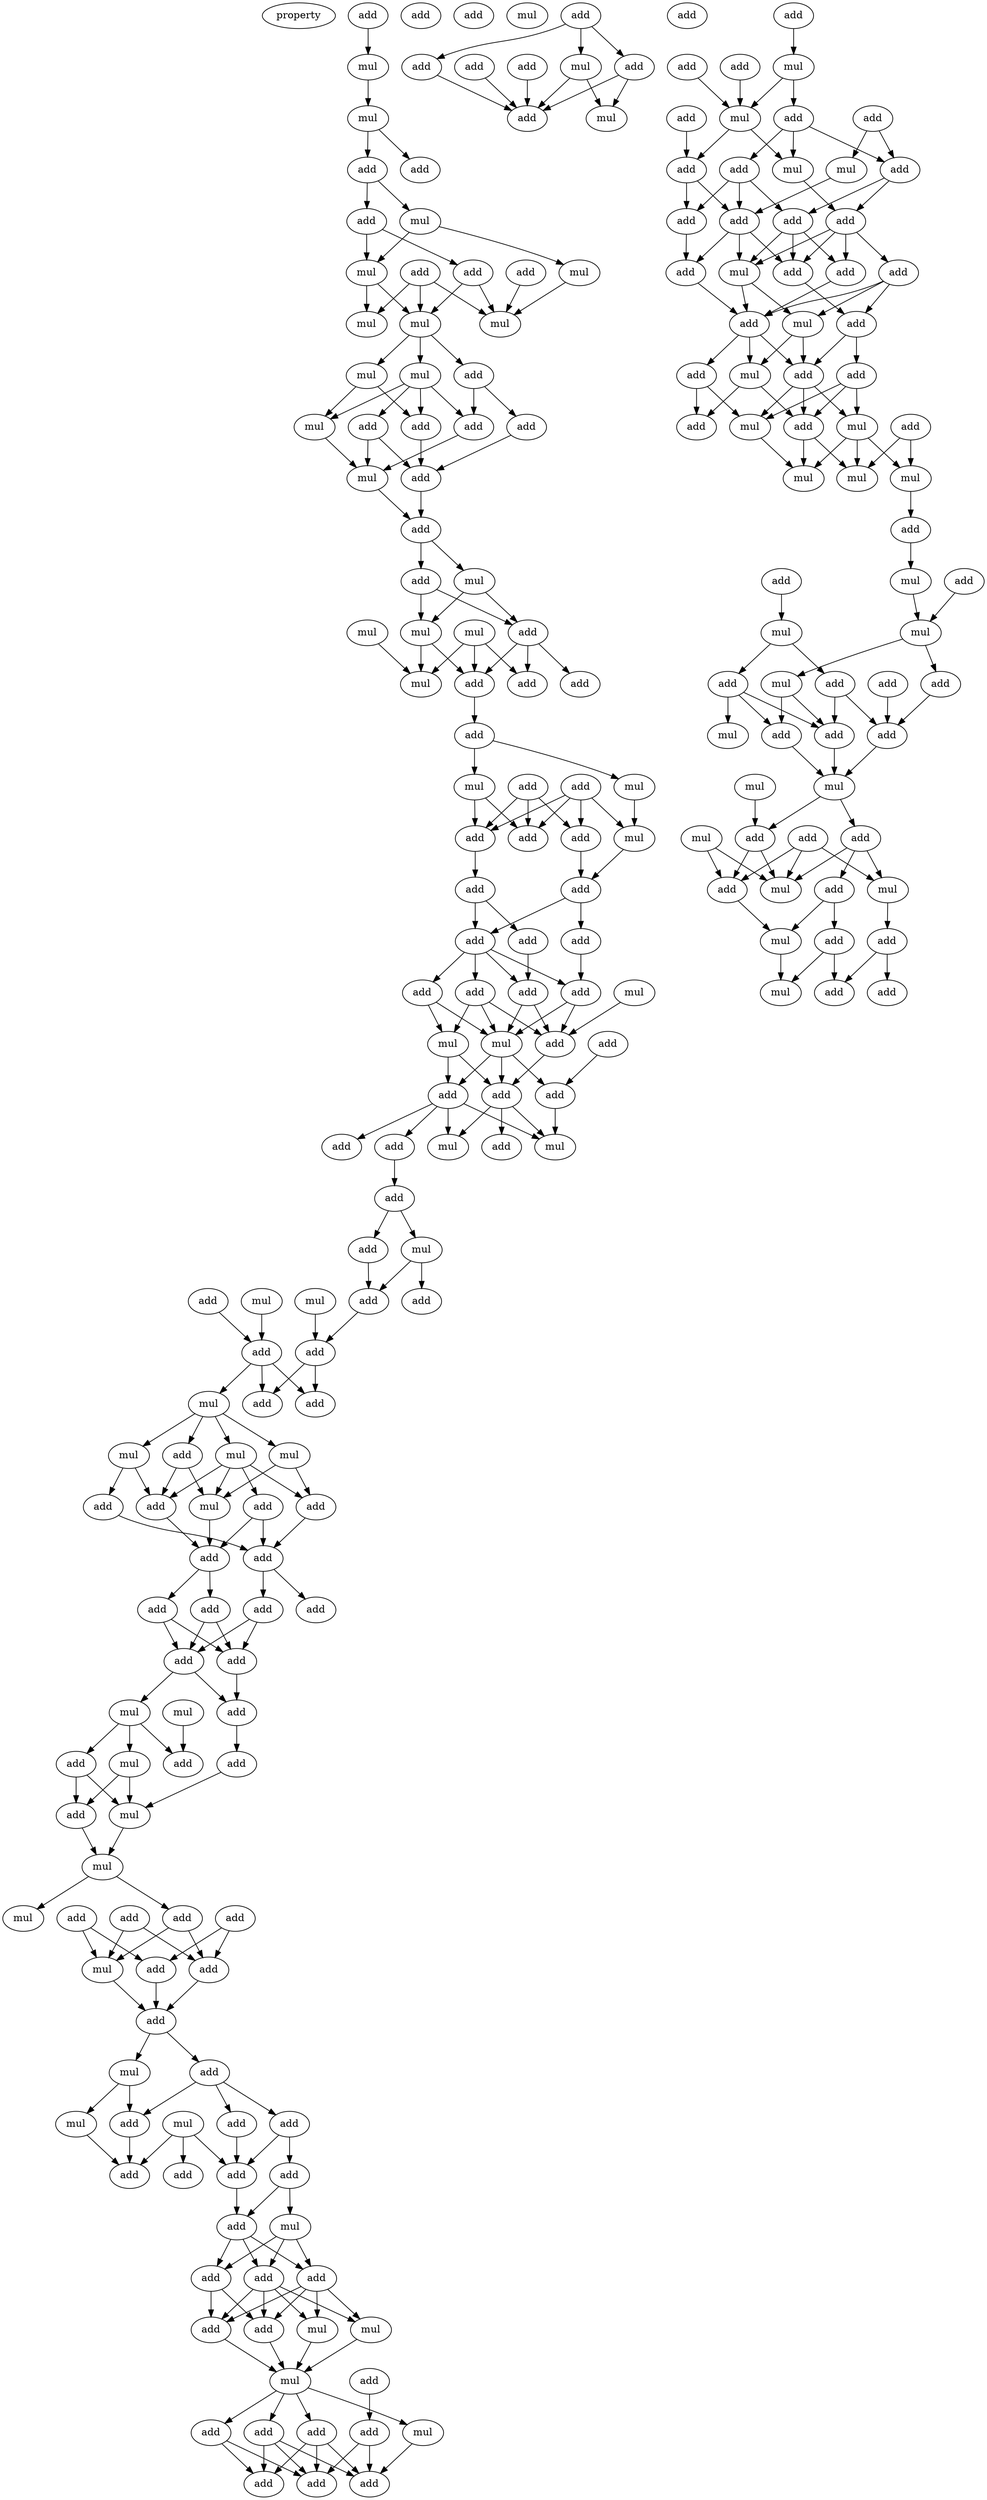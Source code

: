 digraph {
    node [fontcolor=black]
    property [mul=2,lf=1.4]
    0 [ label = add ];
    1 [ label = mul ];
    2 [ label = mul ];
    3 [ label = add ];
    4 [ label = add ];
    5 [ label = add ];
    6 [ label = mul ];
    7 [ label = add ];
    8 [ label = mul ];
    9 [ label = add ];
    10 [ label = mul ];
    11 [ label = add ];
    12 [ label = mul ];
    13 [ label = mul ];
    14 [ label = mul ];
    15 [ label = mul ];
    16 [ label = add ];
    17 [ label = mul ];
    18 [ label = add ];
    19 [ label = add ];
    20 [ label = add ];
    21 [ label = add ];
    22 [ label = mul ];
    23 [ label = mul ];
    24 [ label = add ];
    25 [ label = add ];
    26 [ label = mul ];
    27 [ label = add ];
    28 [ label = add ];
    29 [ label = mul ];
    30 [ label = mul ];
    31 [ label = mul ];
    32 [ label = mul ];
    33 [ label = add ];
    34 [ label = add ];
    35 [ label = add ];
    36 [ label = add ];
    37 [ label = add ];
    38 [ label = mul ];
    39 [ label = add ];
    40 [ label = add ];
    41 [ label = mul ];
    42 [ label = mul ];
    43 [ label = add ];
    44 [ label = add ];
    45 [ label = add ];
    46 [ label = add ];
    47 [ label = add ];
    48 [ label = add ];
    49 [ label = add ];
    50 [ label = add ];
    51 [ label = mul ];
    52 [ label = add ];
    53 [ label = add ];
    54 [ label = add ];
    55 [ label = add ];
    56 [ label = add ];
    57 [ label = mul ];
    58 [ label = mul ];
    59 [ label = add ];
    60 [ label = add ];
    61 [ label = add ];
    62 [ label = add ];
    63 [ label = add ];
    64 [ label = add ];
    65 [ label = mul ];
    66 [ label = mul ];
    67 [ label = add ];
    68 [ label = add ];
    69 [ label = add ];
    70 [ label = mul ];
    71 [ label = add ];
    72 [ label = mul ];
    73 [ label = add ];
    74 [ label = add ];
    75 [ label = mul ];
    76 [ label = add ];
    77 [ label = add ];
    78 [ label = add ];
    79 [ label = add ];
    80 [ label = mul ];
    81 [ label = add ];
    82 [ label = add ];
    83 [ label = mul ];
    84 [ label = mul ];
    85 [ label = mul ];
    86 [ label = add ];
    87 [ label = add ];
    88 [ label = add ];
    89 [ label = add ];
    90 [ label = mul ];
    91 [ label = add ];
    92 [ label = add ];
    93 [ label = add ];
    94 [ label = add ];
    95 [ label = add ];
    96 [ label = add ];
    97 [ label = add ];
    98 [ label = add ];
    99 [ label = mul ];
    100 [ label = mul ];
    101 [ label = add ];
    102 [ label = mul ];
    103 [ label = add ];
    104 [ label = add ];
    105 [ label = add ];
    106 [ label = add ];
    107 [ label = mul ];
    108 [ label = mul ];
    109 [ label = add ];
    110 [ label = add ];
    111 [ label = mul ];
    112 [ label = add ];
    113 [ label = add ];
    114 [ label = mul ];
    115 [ label = add ];
    116 [ label = add ];
    117 [ label = add ];
    118 [ label = mul ];
    119 [ label = add ];
    120 [ label = mul ];
    121 [ label = add ];
    122 [ label = add ];
    123 [ label = add ];
    124 [ label = mul ];
    125 [ label = add ];
    126 [ label = add ];
    127 [ label = add ];
    128 [ label = add ];
    129 [ label = mul ];
    130 [ label = add ];
    131 [ label = mul ];
    132 [ label = add ];
    133 [ label = add ];
    134 [ label = add ];
    135 [ label = add ];
    136 [ label = mul ];
    137 [ label = add ];
    138 [ label = mul ];
    139 [ label = mul ];
    140 [ label = add ];
    141 [ label = add ];
    142 [ label = add ];
    143 [ label = add ];
    144 [ label = add ];
    145 [ label = mul ];
    146 [ label = add ];
    147 [ label = add ];
    148 [ label = add ];
    149 [ label = add ];
    150 [ label = add ];
    151 [ label = add ];
    152 [ label = add ];
    153 [ label = add ];
    154 [ label = mul ];
    155 [ label = add ];
    156 [ label = mul ];
    157 [ label = add ];
    158 [ label = add ];
    159 [ label = add ];
    160 [ label = mul ];
    161 [ label = add ];
    162 [ label = mul ];
    163 [ label = add ];
    164 [ label = add ];
    165 [ label = add ];
    166 [ label = add ];
    167 [ label = add ];
    168 [ label = mul ];
    169 [ label = mul ];
    170 [ label = add ];
    171 [ label = add ];
    172 [ label = add ];
    173 [ label = add ];
    174 [ label = add ];
    175 [ label = add ];
    176 [ label = add ];
    177 [ label = add ];
    178 [ label = mul ];
    179 [ label = add ];
    180 [ label = add ];
    181 [ label = mul ];
    182 [ label = add ];
    183 [ label = add ];
    184 [ label = add ];
    185 [ label = add ];
    186 [ label = mul ];
    187 [ label = mul ];
    188 [ label = add ];
    189 [ label = mul ];
    190 [ label = add ];
    191 [ label = add ];
    192 [ label = mul ];
    193 [ label = mul ];
    194 [ label = mul ];
    195 [ label = add ];
    196 [ label = add ];
    197 [ label = mul ];
    198 [ label = add ];
    199 [ label = mul ];
    200 [ label = mul ];
    201 [ label = mul ];
    202 [ label = add ];
    203 [ label = add ];
    204 [ label = add ];
    205 [ label = add ];
    206 [ label = add ];
    207 [ label = add ];
    208 [ label = mul ];
    209 [ label = add ];
    210 [ label = mul ];
    211 [ label = mul ];
    212 [ label = mul ];
    213 [ label = add ];
    214 [ label = add ];
    215 [ label = add ];
    216 [ label = add ];
    217 [ label = add ];
    218 [ label = mul ];
    219 [ label = mul ];
    220 [ label = mul ];
    221 [ label = add ];
    222 [ label = add ];
    223 [ label = add ];
    224 [ label = mul ];
    225 [ label = add ];
    0 -> 1 [ name = 0 ];
    1 -> 2 [ name = 1 ];
    2 -> 3 [ name = 2 ];
    2 -> 4 [ name = 3 ];
    3 -> 5 [ name = 4 ];
    3 -> 6 [ name = 5 ];
    5 -> 10 [ name = 6 ];
    5 -> 11 [ name = 7 ];
    6 -> 8 [ name = 8 ];
    6 -> 10 [ name = 9 ];
    7 -> 12 [ name = 10 ];
    7 -> 13 [ name = 11 ];
    7 -> 14 [ name = 12 ];
    8 -> 14 [ name = 13 ];
    9 -> 14 [ name = 14 ];
    10 -> 12 [ name = 15 ];
    10 -> 13 [ name = 16 ];
    11 -> 12 [ name = 17 ];
    11 -> 14 [ name = 18 ];
    12 -> 15 [ name = 19 ];
    12 -> 16 [ name = 20 ];
    12 -> 17 [ name = 21 ];
    15 -> 19 [ name = 22 ];
    15 -> 22 [ name = 23 ];
    16 -> 20 [ name = 24 ];
    16 -> 21 [ name = 25 ];
    17 -> 18 [ name = 26 ];
    17 -> 19 [ name = 27 ];
    17 -> 21 [ name = 28 ];
    17 -> 22 [ name = 29 ];
    18 -> 23 [ name = 30 ];
    18 -> 24 [ name = 31 ];
    19 -> 24 [ name = 32 ];
    20 -> 24 [ name = 33 ];
    21 -> 23 [ name = 34 ];
    22 -> 23 [ name = 35 ];
    23 -> 25 [ name = 36 ];
    24 -> 25 [ name = 37 ];
    25 -> 26 [ name = 38 ];
    25 -> 27 [ name = 39 ];
    26 -> 28 [ name = 40 ];
    26 -> 31 [ name = 41 ];
    27 -> 28 [ name = 42 ];
    27 -> 31 [ name = 43 ];
    28 -> 33 [ name = 44 ];
    28 -> 35 [ name = 45 ];
    28 -> 36 [ name = 46 ];
    29 -> 32 [ name = 47 ];
    30 -> 32 [ name = 48 ];
    30 -> 33 [ name = 49 ];
    30 -> 35 [ name = 50 ];
    31 -> 32 [ name = 51 ];
    31 -> 35 [ name = 52 ];
    35 -> 37 [ name = 53 ];
    37 -> 38 [ name = 54 ];
    37 -> 41 [ name = 55 ];
    38 -> 43 [ name = 56 ];
    38 -> 44 [ name = 57 ];
    39 -> 43 [ name = 58 ];
    39 -> 44 [ name = 59 ];
    39 -> 45 [ name = 60 ];
    40 -> 42 [ name = 61 ];
    40 -> 43 [ name = 62 ];
    40 -> 44 [ name = 63 ];
    40 -> 45 [ name = 64 ];
    41 -> 42 [ name = 65 ];
    42 -> 46 [ name = 66 ];
    44 -> 47 [ name = 67 ];
    45 -> 46 [ name = 68 ];
    46 -> 48 [ name = 69 ];
    46 -> 50 [ name = 70 ];
    47 -> 49 [ name = 71 ];
    47 -> 50 [ name = 72 ];
    48 -> 55 [ name = 73 ];
    49 -> 54 [ name = 74 ];
    50 -> 52 [ name = 75 ];
    50 -> 53 [ name = 76 ];
    50 -> 54 [ name = 77 ];
    50 -> 55 [ name = 78 ];
    51 -> 59 [ name = 79 ];
    52 -> 57 [ name = 80 ];
    52 -> 58 [ name = 81 ];
    53 -> 57 [ name = 82 ];
    53 -> 58 [ name = 83 ];
    53 -> 59 [ name = 84 ];
    54 -> 57 [ name = 85 ];
    54 -> 59 [ name = 86 ];
    55 -> 57 [ name = 87 ];
    55 -> 59 [ name = 88 ];
    57 -> 61 [ name = 89 ];
    57 -> 62 [ name = 90 ];
    57 -> 63 [ name = 91 ];
    58 -> 61 [ name = 92 ];
    58 -> 62 [ name = 93 ];
    59 -> 62 [ name = 94 ];
    60 -> 63 [ name = 95 ];
    61 -> 65 [ name = 96 ];
    61 -> 66 [ name = 97 ];
    61 -> 67 [ name = 98 ];
    61 -> 68 [ name = 99 ];
    62 -> 64 [ name = 100 ];
    62 -> 65 [ name = 101 ];
    62 -> 66 [ name = 102 ];
    63 -> 66 [ name = 103 ];
    68 -> 69 [ name = 104 ];
    69 -> 70 [ name = 105 ];
    69 -> 71 [ name = 106 ];
    70 -> 74 [ name = 107 ];
    70 -> 76 [ name = 108 ];
    71 -> 74 [ name = 109 ];
    72 -> 77 [ name = 110 ];
    73 -> 77 [ name = 111 ];
    74 -> 78 [ name = 112 ];
    75 -> 78 [ name = 113 ];
    77 -> 79 [ name = 114 ];
    77 -> 80 [ name = 115 ];
    77 -> 81 [ name = 116 ];
    78 -> 79 [ name = 117 ];
    78 -> 81 [ name = 118 ];
    80 -> 82 [ name = 119 ];
    80 -> 83 [ name = 120 ];
    80 -> 84 [ name = 121 ];
    80 -> 85 [ name = 122 ];
    82 -> 86 [ name = 123 ];
    82 -> 90 [ name = 124 ];
    83 -> 86 [ name = 125 ];
    83 -> 88 [ name = 126 ];
    84 -> 86 [ name = 127 ];
    84 -> 87 [ name = 128 ];
    84 -> 89 [ name = 129 ];
    84 -> 90 [ name = 130 ];
    85 -> 89 [ name = 131 ];
    85 -> 90 [ name = 132 ];
    86 -> 92 [ name = 133 ];
    87 -> 91 [ name = 134 ];
    87 -> 92 [ name = 135 ];
    88 -> 91 [ name = 136 ];
    89 -> 91 [ name = 137 ];
    90 -> 92 [ name = 138 ];
    91 -> 94 [ name = 139 ];
    91 -> 96 [ name = 140 ];
    92 -> 93 [ name = 141 ];
    92 -> 95 [ name = 142 ];
    93 -> 97 [ name = 143 ];
    93 -> 98 [ name = 144 ];
    95 -> 97 [ name = 145 ];
    95 -> 98 [ name = 146 ];
    96 -> 97 [ name = 147 ];
    96 -> 98 [ name = 148 ];
    97 -> 100 [ name = 149 ];
    97 -> 101 [ name = 150 ];
    98 -> 101 [ name = 151 ];
    99 -> 103 [ name = 152 ];
    100 -> 102 [ name = 153 ];
    100 -> 103 [ name = 154 ];
    100 -> 105 [ name = 155 ];
    101 -> 104 [ name = 156 ];
    102 -> 106 [ name = 157 ];
    102 -> 107 [ name = 158 ];
    104 -> 107 [ name = 159 ];
    105 -> 106 [ name = 160 ];
    105 -> 107 [ name = 161 ];
    106 -> 108 [ name = 162 ];
    107 -> 108 [ name = 163 ];
    108 -> 111 [ name = 164 ];
    108 -> 112 [ name = 165 ];
    109 -> 114 [ name = 166 ];
    109 -> 115 [ name = 167 ];
    110 -> 114 [ name = 168 ];
    110 -> 116 [ name = 169 ];
    112 -> 114 [ name = 170 ];
    112 -> 116 [ name = 171 ];
    113 -> 115 [ name = 172 ];
    113 -> 116 [ name = 173 ];
    114 -> 117 [ name = 174 ];
    115 -> 117 [ name = 175 ];
    116 -> 117 [ name = 176 ];
    117 -> 118 [ name = 177 ];
    117 -> 119 [ name = 178 ];
    118 -> 123 [ name = 179 ];
    118 -> 124 [ name = 180 ];
    119 -> 121 [ name = 181 ];
    119 -> 122 [ name = 182 ];
    119 -> 123 [ name = 183 ];
    120 -> 125 [ name = 184 ];
    120 -> 127 [ name = 185 ];
    120 -> 128 [ name = 186 ];
    121 -> 127 [ name = 187 ];
    122 -> 126 [ name = 188 ];
    122 -> 127 [ name = 189 ];
    123 -> 125 [ name = 190 ];
    124 -> 125 [ name = 191 ];
    126 -> 130 [ name = 192 ];
    126 -> 131 [ name = 193 ];
    127 -> 130 [ name = 194 ];
    130 -> 132 [ name = 195 ];
    130 -> 133 [ name = 196 ];
    130 -> 134 [ name = 197 ];
    131 -> 132 [ name = 198 ];
    131 -> 133 [ name = 199 ];
    131 -> 134 [ name = 200 ];
    132 -> 135 [ name = 201 ];
    132 -> 136 [ name = 202 ];
    132 -> 137 [ name = 203 ];
    132 -> 138 [ name = 204 ];
    133 -> 135 [ name = 205 ];
    133 -> 136 [ name = 206 ];
    133 -> 137 [ name = 207 ];
    133 -> 138 [ name = 208 ];
    134 -> 135 [ name = 209 ];
    134 -> 137 [ name = 210 ];
    135 -> 139 [ name = 211 ];
    136 -> 139 [ name = 212 ];
    137 -> 139 [ name = 213 ];
    138 -> 139 [ name = 214 ];
    139 -> 141 [ name = 215 ];
    139 -> 142 [ name = 216 ];
    139 -> 143 [ name = 217 ];
    139 -> 145 [ name = 218 ];
    140 -> 144 [ name = 219 ];
    141 -> 146 [ name = 220 ];
    141 -> 147 [ name = 221 ];
    141 -> 148 [ name = 222 ];
    142 -> 146 [ name = 223 ];
    142 -> 148 [ name = 224 ];
    143 -> 146 [ name = 225 ];
    143 -> 147 [ name = 226 ];
    143 -> 148 [ name = 227 ];
    144 -> 146 [ name = 228 ];
    144 -> 147 [ name = 229 ];
    145 -> 147 [ name = 230 ];
    149 -> 151 [ name = 231 ];
    149 -> 153 [ name = 232 ];
    149 -> 154 [ name = 233 ];
    150 -> 157 [ name = 234 ];
    151 -> 156 [ name = 235 ];
    151 -> 157 [ name = 236 ];
    152 -> 157 [ name = 237 ];
    153 -> 157 [ name = 238 ];
    154 -> 156 [ name = 239 ];
    154 -> 157 [ name = 240 ];
    158 -> 160 [ name = 241 ];
    159 -> 162 [ name = 242 ];
    160 -> 162 [ name = 243 ];
    160 -> 164 [ name = 244 ];
    161 -> 162 [ name = 245 ];
    162 -> 169 [ name = 246 ];
    162 -> 170 [ name = 247 ];
    163 -> 167 [ name = 248 ];
    163 -> 168 [ name = 249 ];
    164 -> 166 [ name = 250 ];
    164 -> 167 [ name = 251 ];
    164 -> 169 [ name = 252 ];
    165 -> 170 [ name = 253 ];
    166 -> 172 [ name = 254 ];
    166 -> 173 [ name = 255 ];
    166 -> 174 [ name = 256 ];
    167 -> 171 [ name = 257 ];
    167 -> 174 [ name = 258 ];
    168 -> 172 [ name = 259 ];
    169 -> 171 [ name = 260 ];
    170 -> 172 [ name = 261 ];
    170 -> 173 [ name = 262 ];
    171 -> 176 [ name = 263 ];
    171 -> 177 [ name = 264 ];
    171 -> 178 [ name = 265 ];
    171 -> 179 [ name = 266 ];
    172 -> 175 [ name = 267 ];
    172 -> 177 [ name = 268 ];
    172 -> 178 [ name = 269 ];
    173 -> 175 [ name = 270 ];
    174 -> 177 [ name = 271 ];
    174 -> 178 [ name = 272 ];
    174 -> 179 [ name = 273 ];
    175 -> 182 [ name = 274 ];
    176 -> 180 [ name = 275 ];
    176 -> 181 [ name = 276 ];
    176 -> 182 [ name = 277 ];
    177 -> 180 [ name = 278 ];
    178 -> 181 [ name = 279 ];
    178 -> 182 [ name = 280 ];
    179 -> 182 [ name = 281 ];
    180 -> 184 [ name = 282 ];
    180 -> 185 [ name = 283 ];
    181 -> 185 [ name = 284 ];
    181 -> 186 [ name = 285 ];
    182 -> 183 [ name = 286 ];
    182 -> 185 [ name = 287 ];
    182 -> 186 [ name = 288 ];
    183 -> 187 [ name = 289 ];
    183 -> 190 [ name = 290 ];
    184 -> 187 [ name = 291 ];
    184 -> 188 [ name = 292 ];
    184 -> 189 [ name = 293 ];
    185 -> 187 [ name = 294 ];
    185 -> 188 [ name = 295 ];
    185 -> 189 [ name = 296 ];
    186 -> 188 [ name = 297 ];
    186 -> 190 [ name = 298 ];
    187 -> 194 [ name = 299 ];
    188 -> 193 [ name = 300 ];
    188 -> 194 [ name = 301 ];
    189 -> 192 [ name = 302 ];
    189 -> 193 [ name = 303 ];
    189 -> 194 [ name = 304 ];
    191 -> 192 [ name = 305 ];
    191 -> 193 [ name = 306 ];
    192 -> 195 [ name = 307 ];
    195 -> 197 [ name = 308 ];
    196 -> 199 [ name = 309 ];
    197 -> 199 [ name = 310 ];
    198 -> 200 [ name = 311 ];
    199 -> 201 [ name = 312 ];
    199 -> 202 [ name = 313 ];
    200 -> 204 [ name = 314 ];
    200 -> 205 [ name = 315 ];
    201 -> 206 [ name = 316 ];
    201 -> 209 [ name = 317 ];
    202 -> 207 [ name = 318 ];
    203 -> 207 [ name = 319 ];
    204 -> 206 [ name = 320 ];
    204 -> 208 [ name = 321 ];
    204 -> 209 [ name = 322 ];
    205 -> 206 [ name = 323 ];
    205 -> 207 [ name = 324 ];
    206 -> 211 [ name = 325 ];
    207 -> 211 [ name = 326 ];
    209 -> 211 [ name = 327 ];
    210 -> 214 [ name = 328 ];
    211 -> 213 [ name = 329 ];
    211 -> 214 [ name = 330 ];
    212 -> 217 [ name = 331 ];
    212 -> 219 [ name = 332 ];
    213 -> 216 [ name = 333 ];
    213 -> 218 [ name = 334 ];
    213 -> 219 [ name = 335 ];
    214 -> 217 [ name = 336 ];
    214 -> 219 [ name = 337 ];
    215 -> 217 [ name = 338 ];
    215 -> 218 [ name = 339 ];
    215 -> 219 [ name = 340 ];
    216 -> 220 [ name = 341 ];
    216 -> 221 [ name = 342 ];
    217 -> 220 [ name = 343 ];
    218 -> 222 [ name = 344 ];
    220 -> 224 [ name = 345 ];
    221 -> 224 [ name = 346 ];
    221 -> 225 [ name = 347 ];
    222 -> 223 [ name = 348 ];
    222 -> 225 [ name = 349 ];
}
